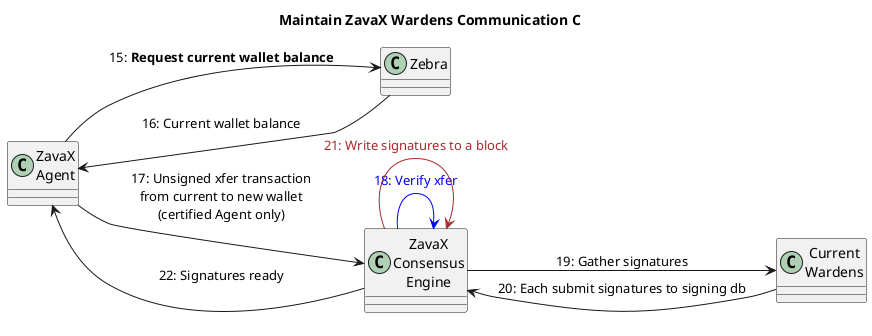@startuml
left to right direction
title Maintain ZavaX Wardens Communication C

class "ZavaX\nAgent" as ZA
class "Zebra" as Z
class "ZavaX\nConsensus\nEngine" as ZCE
class "Current\nWardens" as PV

ZA -down-> Z : 15: **Request current wallet balance**
Z -down-> ZA : 16: Current wallet balance
ZA -down-> ZCE : 17: Unsigned xfer transaction\nfrom current to new wallet\n(certified Agent only)
ZCE -down-> ZCE #blue : <color:blue>18: Verify xfer
ZCE -down-> PV : 19: Gather signatures
PV -down-> ZCE : 20: Each submit signatures to signing db
ZCE -down-> ZCE #brown : <color:brown>21: Write signatures to a block
ZCE -up-> ZA : 22: Signatures ready

@enduml